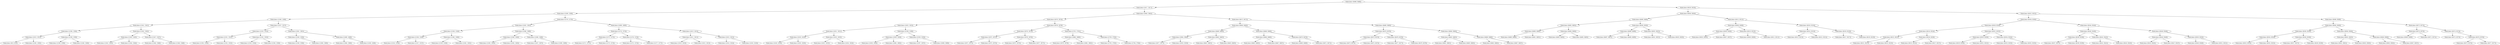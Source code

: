 digraph G{
1509289058 [label="Node{data=[8488, 8488]}"]
1509289058 -> 1903370320
1903370320 [label="Node{data=[1617, 1617]}"]
1903370320 -> 710076428
710076428 [label="Node{data=[1509, 1509]}"]
710076428 -> 1817038500
1817038500 [label="Node{data=[1349, 1349]}"]
1817038500 -> 447592883
447592883 [label="Node{data=[1341, 1341]}"]
447592883 -> 1916042006
1916042006 [label="Node{data=[1294, 1294]}"]
1916042006 -> 1335619540
1335619540 [label="Node{data=[1012, 1012]}"]
1335619540 -> 1294016621
1294016621 [label="Node{data=[813, 813]}"]
1335619540 -> 985032795
985032795 [label="Node{data=[1282, 1282]}"]
1916042006 -> 1804294352
1804294352 [label="Node{data=[1339, 1339]}"]
1804294352 -> 2071920442
2071920442 [label="Node{data=[1338, 1338]}"]
1804294352 -> 1058577008
1058577008 [label="Node{data=[1340, 1340]}"]
447592883 -> 921033080
921033080 [label="Node{data=[1345, 1345]}"]
921033080 -> 127486636
127486636 [label="Node{data=[1343, 1343]}"]
127486636 -> 194175562
194175562 [label="Node{data=[1342, 1342]}"]
127486636 -> 1889673810
1889673810 [label="Node{data=[1344, 1344]}"]
921033080 -> 1754536743
1754536743 [label="Node{data=[1347, 1347]}"]
1754536743 -> 630583475
630583475 [label="Node{data=[1346, 1346]}"]
1754536743 -> 956946169
956946169 [label="Node{data=[1348, 1348]}"]
1817038500 -> 1490600760
1490600760 [label="Node{data=[1357, 1357]}"]
1490600760 -> 274576935
274576935 [label="Node{data=[1353, 1353]}"]
274576935 -> 440913143
440913143 [label="Node{data=[1351, 1351]}"]
440913143 -> 1829662552
1829662552 [label="Node{data=[1350, 1350]}"]
440913143 -> 1943122114
1943122114 [label="Node{data=[1352, 1352]}"]
274576935 -> 247516177
247516177 [label="Node{data=[1355, 1355]}"]
247516177 -> 717527370
717527370 [label="Node{data=[1354, 1354]}"]
247516177 -> 875448293
875448293 [label="Node{data=[1356, 1356]}"]
1490600760 -> 1242015234
1242015234 [label="Node{data=[1361, 1361]}"]
1242015234 -> 1118788375
1118788375 [label="Node{data=[1359, 1359]}"]
1118788375 -> 1286571201
1286571201 [label="Node{data=[1358, 1358]}"]
1118788375 -> 175694814
175694814 [label="Node{data=[1360, 1360]}"]
1242015234 -> 2109236005
2109236005 [label="Node{data=[1408, 1408]}"]
2109236005 -> 1165486182
1165486182 [label="Node{data=[1366, 1366]}"]
2109236005 -> 1968104837
1968104837 [label="Node{data=[1438, 1438]}"]
710076428 -> 954568417
954568417 [label="Node{data=[1570, 1570]}"]
954568417 -> 108684179
108684179 [label="Node{data=[1562, 1562]}"]
108684179 -> 2092208098
2092208098 [label="Node{data=[1558, 1558]}"]
2092208098 -> 2119450428
2119450428 [label="Node{data=[1556, 1556]}"]
2119450428 -> 1792156817
1792156817 [label="Node{data=[1524, 1524]}"]
2119450428 -> 1063367843
1063367843 [label="Node{data=[1557, 1557]}"]
2092208098 -> 1743976242
1743976242 [label="Node{data=[1560, 1560]}"]
1743976242 -> 947951919
947951919 [label="Node{data=[1559, 1559]}"]
1743976242 -> 1133364226
1133364226 [label="Node{data=[1561, 1561]}"]
108684179 -> 1912321148
1912321148 [label="Node{data=[1566, 1566]}"]
1912321148 -> 29398550
29398550 [label="Node{data=[1564, 1564]}"]
29398550 -> 1035288288
1035288288 [label="Node{data=[1563, 1563]}"]
29398550 -> 280313984
280313984 [label="Node{data=[1565, 1565]}"]
1912321148 -> 1010917054
1010917054 [label="Node{data=[1568, 1568]}"]
1010917054 -> 959713030
959713030 [label="Node{data=[1567, 1567]}"]
1010917054 -> 769815806
769815806 [label="Node{data=[1569, 1569]}"]
954568417 -> 392794242
392794242 [label="Node{data=[1609, 1609]}"]
392794242 -> 569088127
569088127 [label="Node{data=[1574, 1574]}"]
569088127 -> 943652731
943652731 [label="Node{data=[1572, 1572]}"]
943652731 -> 113588486
113588486 [label="Node{data=[1571, 1571]}"]
943652731 -> 1576223964
1576223964 [label="Node{data=[1573, 1573]}"]
569088127 -> 539363197
539363197 [label="Node{data=[1576, 1576]}"]
539363197 -> 1865216293
1865216293 [label="Node{data=[1575, 1575]}"]
539363197 -> 1083111631
1083111631 [label="Node{data=[1577, 1577]}"]
392794242 -> 127701414
127701414 [label="Node{data=[1613, 1613]}"]
127701414 -> 387015623
387015623 [label="Node{data=[1611, 1611]}"]
387015623 -> 532418009
532418009 [label="Node{data=[1610, 1610]}"]
387015623 -> 675534433
675534433 [label="Node{data=[1612, 1612]}"]
127701414 -> 1269916526
1269916526 [label="Node{data=[1615, 1615]}"]
1269916526 -> 1470246532
1470246532 [label="Node{data=[1614, 1614]}"]
1269916526 -> 672080748
672080748 [label="Node{data=[1616, 1616]}"]
1903370320 -> 516495570
516495570 [label="Node{data=[2845, 2845]}"]
516495570 -> 1579397750
1579397750 [label="Node{data=[2670, 2670]}"]
1579397750 -> 406024504
406024504 [label="Node{data=[1625, 1625]}"]
406024504 -> 1240868113
1240868113 [label="Node{data=[1621, 1621]}"]
1240868113 -> 523221877
523221877 [label="Node{data=[1619, 1619]}"]
523221877 -> 1549535972
1549535972 [label="Node{data=[1618, 1618]}"]
523221877 -> 1600461542
1600461542 [label="Node{data=[1620, 1620]}"]
1240868113 -> 667116214
667116214 [label="Node{data=[1623, 1623]}"]
667116214 -> 1163231528
1163231528 [label="Node{data=[1622, 1622]}"]
667116214 -> 2036508748
2036508748 [label="Node{data=[1624, 1624]}"]
406024504 -> 245841836
245841836 [label="Node{data=[2106, 2106]}"]
245841836 -> 843921948
843921948 [label="Node{data=[1659, 1659]}"]
843921948 -> 1543020988
1543020988 [label="Node{data=[1626, 1626]}"]
843921948 -> 934564423
934564423 [label="Node{data=[1665, 1665]}"]
245841836 -> 14238018
14238018 [label="Node{data=[2329, 2329]}"]
14238018 -> 1528764063
1528764063 [label="Node{data=[2297, 2297]}"]
14238018 -> 1173666049
1173666049 [label="Node{data=[2608, 2608]}"]
1579397750 -> 1355279762
1355279762 [label="Node{data=[2678, 2678]}"]
1355279762 -> 442398105
442398105 [label="Node{data=[2674, 2674]}"]
442398105 -> 970335139
970335139 [label="Node{data=[2672, 2672]}"]
970335139 -> 1502263593
1502263593 [label="Node{data=[2671, 2671]}"]
970335139 -> 919500023
919500023 [label="Node{data=[2673, 2673]}"]
442398105 -> 1599421706
1599421706 [label="Node{data=[2676, 2676]}"]
1599421706 -> 1469499000
1469499000 [label="Node{data=[2675, 2675]}"]
1599421706 -> 1532591698
1532591698 [label="Node{data=[2677, 2677]}"]
1355279762 -> 511033346
511033346 [label="Node{data=[2701, 2701]}"]
511033346 -> 1748894635
1748894635 [label="Node{data=[2680, 2680]}"]
1748894635 -> 159034834
159034834 [label="Node{data=[2679, 2679]}"]
1748894635 -> 432142657
432142657 [label="Node{data=[2681, 2681]}"]
511033346 -> 696537003
696537003 [label="Node{data=[2703, 2703]}"]
696537003 -> 826221163
826221163 [label="Node{data=[2702, 2702]}"]
696537003 -> 1836518819
1836518819 [label="Node{data=[2704, 2704]}"]
516495570 -> 2078997181
2078997181 [label="Node{data=[8472, 8472]}"]
2078997181 -> 1889012604
1889012604 [label="Node{data=[8464, 8464]}"]
1889012604 -> 947671934
947671934 [label="Node{data=[8460, 8460]}"]
947671934 -> 1840466887
1840466887 [label="Node{data=[2904, 2904]}"]
1840466887 -> 1092643806
1092643806 [label="Node{data=[2877, 2877]}"]
1840466887 -> 1901288301
1901288301 [label="Node{data=[2919, 2919]}"]
947671934 -> 737022362
737022362 [label="Node{data=[8462, 8462]}"]
737022362 -> 1559530067
1559530067 [label="Node{data=[8461, 8461]}"]
737022362 -> 508064904
508064904 [label="Node{data=[8463, 8463]}"]
1889012604 -> 1965804575
1965804575 [label="Node{data=[8468, 8468]}"]
1965804575 -> 772960737
772960737 [label="Node{data=[8466, 8466]}"]
772960737 -> 1456263266
1456263266 [label="Node{data=[8465, 8465]}"]
772960737 -> 192745991
192745991 [label="Node{data=[8467, 8467]}"]
1965804575 -> 547191875
547191875 [label="Node{data=[8470, 8470]}"]
547191875 -> 490577096
490577096 [label="Node{data=[8469, 8469]}"]
547191875 -> 767693005
767693005 [label="Node{data=[8471, 8471]}"]
2078997181 -> 1313653336
1313653336 [label="Node{data=[8480, 8480]}"]
1313653336 -> 100188342
100188342 [label="Node{data=[8476, 8476]}"]
100188342 -> 1959970589
1959970589 [label="Node{data=[8474, 8474]}"]
1959970589 -> 1227613490
1227613490 [label="Node{data=[8473, 8473]}"]
1959970589 -> 1641918541
1641918541 [label="Node{data=[8475, 8475]}"]
100188342 -> 585310640
585310640 [label="Node{data=[8478, 8478]}"]
585310640 -> 1080811742
1080811742 [label="Node{data=[8477, 8477]}"]
585310640 -> 1451204500
1451204500 [label="Node{data=[8479, 8479]}"]
1313653336 -> 1512837838
1512837838 [label="Node{data=[8484, 8484]}"]
1512837838 -> 1643730586
1643730586 [label="Node{data=[8482, 8482]}"]
1643730586 -> 2123048811
2123048811 [label="Node{data=[8481, 8481]}"]
1643730586 -> 1419940881
1419940881 [label="Node{data=[8483, 8483]}"]
1512837838 -> 1847744041
1847744041 [label="Node{data=[8486, 8486]}"]
1847744041 -> 1170505969
1170505969 [label="Node{data=[8485, 8485]}"]
1847744041 -> 1649624925
1649624925 [label="Node{data=[8487, 8487]}"]
1509289058 -> 579949850
579949850 [label="Node{data=[8520, 8520]}"]
579949850 -> 1593756799
1593756799 [label="Node{data=[8504, 8504]}"]
1593756799 -> 1062997081
1062997081 [label="Node{data=[8496, 8496]}"]
1062997081 -> 1204669760
1204669760 [label="Node{data=[8492, 8492]}"]
1204669760 -> 1876715814
1876715814 [label="Node{data=[8490, 8490]}"]
1876715814 -> 1206508950
1206508950 [label="Node{data=[8489, 8489]}"]
1876715814 -> 403189750
403189750 [label="Node{data=[8491, 8491]}"]
1204669760 -> 822498938
822498938 [label="Node{data=[8494, 8494]}"]
822498938 -> 1033870373
1033870373 [label="Node{data=[8493, 8493]}"]
822498938 -> 882111341
882111341 [label="Node{data=[8495, 8495]}"]
1062997081 -> 1832721814
1832721814 [label="Node{data=[8500, 8500]}"]
1832721814 -> 1854616525
1854616525 [label="Node{data=[8498, 8498]}"]
1854616525 -> 791995533
791995533 [label="Node{data=[8497, 8497]}"]
1854616525 -> 77034141
77034141 [label="Node{data=[8499, 8499]}"]
1832721814 -> 21175860
21175860 [label="Node{data=[8502, 8502]}"]
21175860 -> 920731786
920731786 [label="Node{data=[8501, 8501]}"]
21175860 -> 1048173143
1048173143 [label="Node{data=[8503, 8503]}"]
1593756799 -> 21320863
21320863 [label="Node{data=[8512, 8512]}"]
21320863 -> 409880637
409880637 [label="Node{data=[8508, 8508]}"]
409880637 -> 616021674
616021674 [label="Node{data=[8506, 8506]}"]
616021674 -> 1416393481
1416393481 [label="Node{data=[8505, 8505]}"]
616021674 -> 2133210295
2133210295 [label="Node{data=[8507, 8507]}"]
409880637 -> 358851790
358851790 [label="Node{data=[8510, 8510]}"]
358851790 -> 213391910
213391910 [label="Node{data=[8509, 8509]}"]
358851790 -> 997971075
997971075 [label="Node{data=[8511, 8511]}"]
21320863 -> 1966529751
1966529751 [label="Node{data=[8516, 8516]}"]
1966529751 -> 2113622891
2113622891 [label="Node{data=[8514, 8514]}"]
2113622891 -> 828252120
828252120 [label="Node{data=[8513, 8513]}"]
2113622891 -> 1415846588
1415846588 [label="Node{data=[8515, 8515]}"]
1966529751 -> 402105475
402105475 [label="Node{data=[8518, 8518]}"]
402105475 -> 808504605
808504605 [label="Node{data=[8517, 8517]}"]
402105475 -> 1909564444
1909564444 [label="Node{data=[8519, 8519]}"]
579949850 -> 85258592
85258592 [label="Node{data=[8552, 8552]}"]
85258592 -> 795709181
795709181 [label="Node{data=[8536, 8536]}"]
795709181 -> 419690024
419690024 [label="Node{data=[8528, 8528]}"]
419690024 -> 1703821392
1703821392 [label="Node{data=[8524, 8524]}"]
1703821392 -> 1194533488
1194533488 [label="Node{data=[8522, 8522]}"]
1194533488 -> 74077709
74077709 [label="Node{data=[8521, 8521]}"]
1194533488 -> 48124446
48124446 [label="Node{data=[8523, 8523]}"]
1703821392 -> 356851413
356851413 [label="Node{data=[8526, 8526]}"]
356851413 -> 1270587055
1270587055 [label="Node{data=[8525, 8525]}"]
356851413 -> 490169323
490169323 [label="Node{data=[8527, 8527]}"]
419690024 -> 1837735153
1837735153 [label="Node{data=[8532, 8532]}"]
1837735153 -> 1342673955
1342673955 [label="Node{data=[8530, 8530]}"]
1342673955 -> 1197356650
1197356650 [label="Node{data=[8529, 8529]}"]
1342673955 -> 1632644433
1632644433 [label="Node{data=[8531, 8531]}"]
1837735153 -> 1075796894
1075796894 [label="Node{data=[8534, 8534]}"]
1075796894 -> 752187698
752187698 [label="Node{data=[8533, 8533]}"]
1075796894 -> 445577124
445577124 [label="Node{data=[8535, 8535]}"]
795709181 -> 2052356865
2052356865 [label="Node{data=[8544, 8544]}"]
2052356865 -> 1076698238
1076698238 [label="Node{data=[8540, 8540]}"]
1076698238 -> 1203171744
1203171744 [label="Node{data=[8538, 8538]}"]
1203171744 -> 711466277
711466277 [label="Node{data=[8537, 8537]}"]
1203171744 -> 1933440794
1933440794 [label="Node{data=[8539, 8539]}"]
1076698238 -> 1532746735
1532746735 [label="Node{data=[8542, 8542]}"]
1532746735 -> 730860245
730860245 [label="Node{data=[8541, 8541]}"]
1532746735 -> 1107016631
1107016631 [label="Node{data=[8543, 8543]}"]
2052356865 -> 1575092661
1575092661 [label="Node{data=[8548, 8548]}"]
1575092661 -> 1482894661
1482894661 [label="Node{data=[8546, 8546]}"]
1482894661 -> 1930314302
1930314302 [label="Node{data=[8545, 8545]}"]
1482894661 -> 1865710059
1865710059 [label="Node{data=[8547, 8547]}"]
1575092661 -> 580264465
580264465 [label="Node{data=[8550, 8550]}"]
580264465 -> 1675508227
1675508227 [label="Node{data=[8549, 8549]}"]
580264465 -> 1648397300
1648397300 [label="Node{data=[8551, 8551]}"]
85258592 -> 787963254
787963254 [label="Node{data=[8568, 8568]}"]
787963254 -> 1029862419
1029862419 [label="Node{data=[8560, 8560]}"]
1029862419 -> 796811166
796811166 [label="Node{data=[8556, 8556]}"]
796811166 -> 1225223854
1225223854 [label="Node{data=[8554, 8554]}"]
1225223854 -> 1569691157
1569691157 [label="Node{data=[8553, 8553]}"]
1225223854 -> 1935909723
1935909723 [label="Node{data=[8555, 8555]}"]
796811166 -> 775720966
775720966 [label="Node{data=[8558, 8558]}"]
775720966 -> 1547499889
1547499889 [label="Node{data=[8557, 8557]}"]
775720966 -> 2107831261
2107831261 [label="Node{data=[8559, 8559]}"]
1029862419 -> 322301513
322301513 [label="Node{data=[8564, 8564]}"]
322301513 -> 1497624713
1497624713 [label="Node{data=[8562, 8562]}"]
1497624713 -> 1645178273
1645178273 [label="Node{data=[8561, 8561]}"]
1497624713 -> 148456998
148456998 [label="Node{data=[8563, 8563]}"]
322301513 -> 874690258
874690258 [label="Node{data=[8566, 8566]}"]
874690258 -> 1914949479
1914949479 [label="Node{data=[8565, 8565]}"]
874690258 -> 1800984295
1800984295 [label="Node{data=[8567, 8567]}"]
787963254 -> 703747548
703747548 [label="Node{data=[8572, 8572]}"]
703747548 -> 138932758
138932758 [label="Node{data=[8570, 8570]}"]
138932758 -> 1693666446
1693666446 [label="Node{data=[8569, 8569]}"]
138932758 -> 1227964697
1227964697 [label="Node{data=[8571, 8571]}"]
703747548 -> 1918280022
1918280022 [label="Node{data=[8574, 8574]}"]
1918280022 -> 1161181768
1161181768 [label="Node{data=[8573, 8573]}"]
1918280022 -> 996116828
996116828 [label="Node{data=[8576, 8576]}"]
996116828 -> 2024095399
2024095399 [label="Node{data=[8575, 8575]}"]
996116828 -> 1061055732
1061055732 [label="Node{data=[8577, 8577]}"]
}